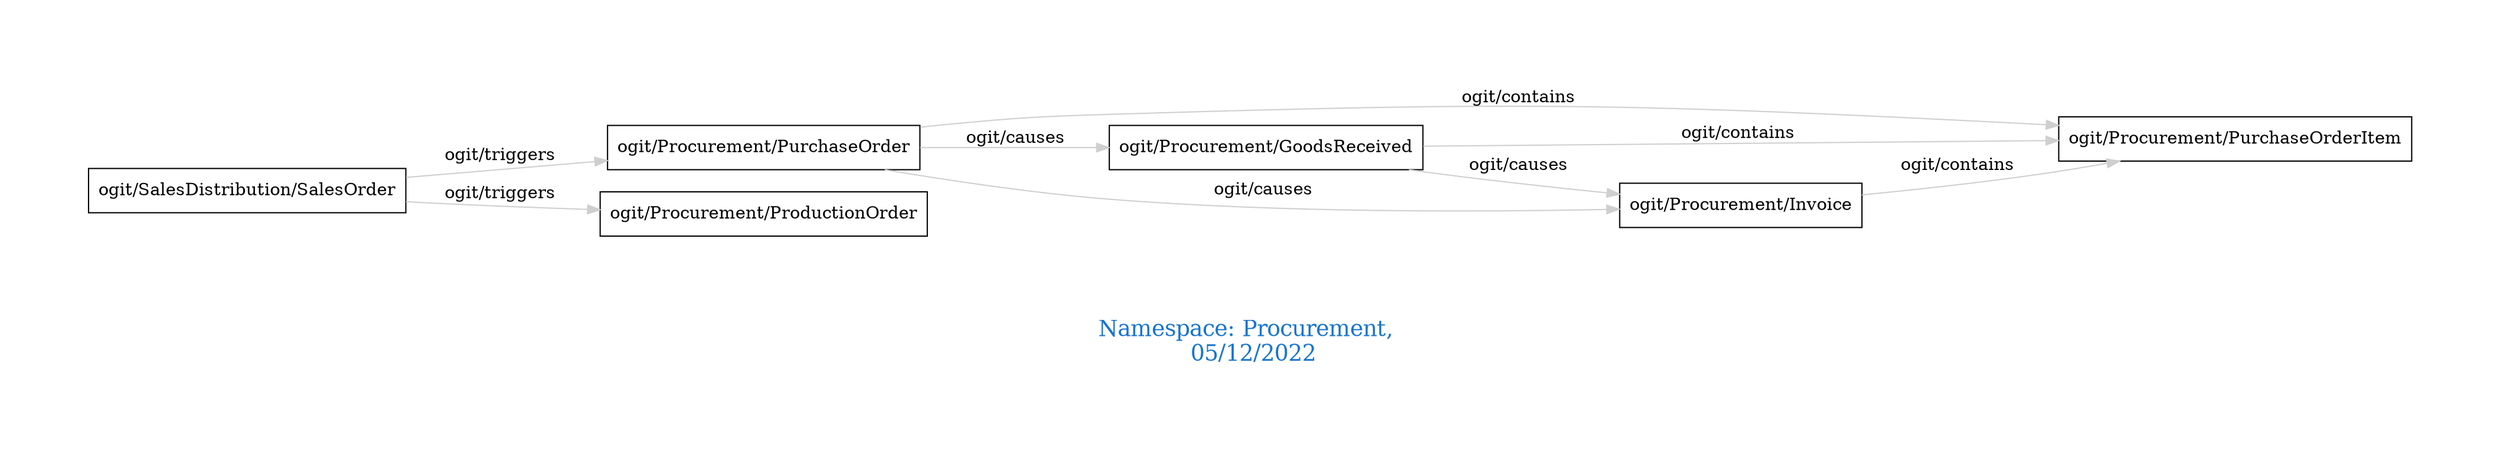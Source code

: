 digraph OGIT_ontology {
 graph [ rankdir= LR,pad=1 
fontsize = 18,
fontcolor= dodgerblue3,label = "\n\n\nNamespace: Procurement, \n 05/12/2022"];
node[shape=polygon];
edge [  color="gray81"];

   "ogit/Procurement/GoodsReceived" -> "ogit/Procurement/PurchaseOrderItem" [label="   ogit/contains    "];
   "ogit/Procurement/Invoice" -> "ogit/Procurement/PurchaseOrderItem" [label="   ogit/contains    "];
   "ogit/Procurement/PurchaseOrder" -> "ogit/Procurement/PurchaseOrderItem" [label="   ogit/contains    "];
   "ogit/SalesDistribution/SalesOrder" -> "ogit/Procurement/ProductionOrder" [label="   ogit/triggers    "];
   "ogit/SalesDistribution/SalesOrder" -> "ogit/Procurement/PurchaseOrder" [label="   ogit/triggers    "];
   "ogit/Procurement/GoodsReceived" -> "ogit/Procurement/Invoice" [label="   ogit/causes    "];
   "ogit/Procurement/PurchaseOrder" -> "ogit/Procurement/GoodsReceived" [label="   ogit/causes    "];
   "ogit/Procurement/PurchaseOrder" -> "ogit/Procurement/Invoice" [label="   ogit/causes    "];
}
